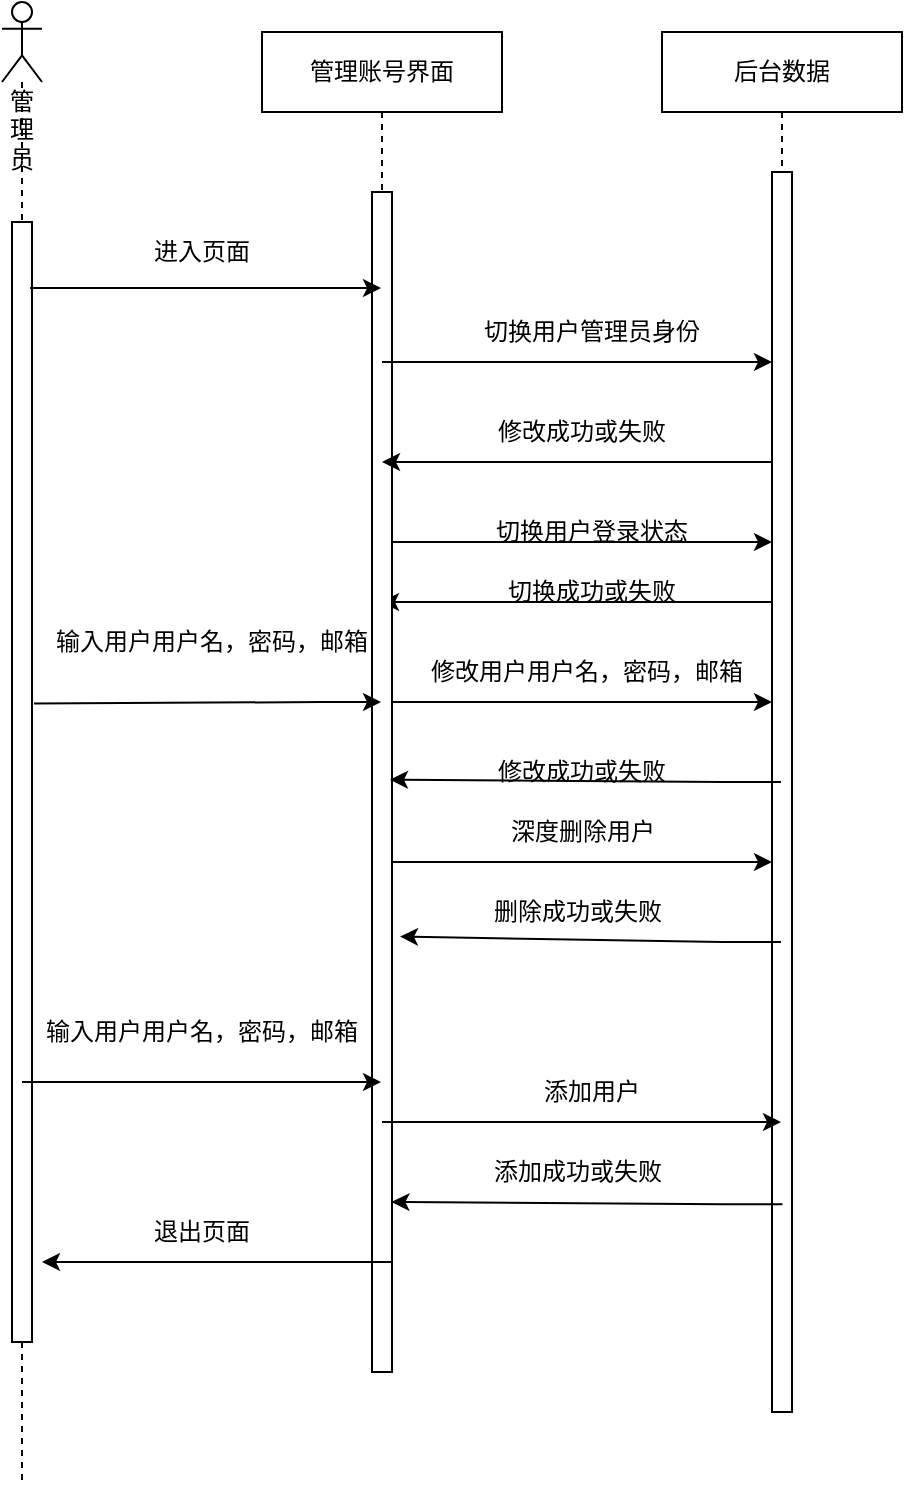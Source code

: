 <mxfile version="16.5.1" type="device"><diagram name="Page-1" id="13e1069c-82ec-6db2-03f1-153e76fe0fe0"><mxGraphModel dx="1258" dy="770" grid="1" gridSize="10" guides="1" tooltips="1" connect="1" arrows="1" fold="1" page="1" pageScale="1" pageWidth="1100" pageHeight="850" background="none" math="0" shadow="0"><root><mxCell id="0"/><mxCell id="1" parent="0"/><mxCell id="hWzBSRss5FS-x5V8_wRJ-20" value="管理员" style="shape=umlLifeline;participant=umlActor;perimeter=lifelinePerimeter;whiteSpace=wrap;html=1;container=1;collapsible=0;recursiveResize=0;verticalAlign=top;spacingTop=36;outlineConnect=0;" parent="1" vertex="1"><mxGeometry x="200" y="90" width="20" height="740" as="geometry"/></mxCell><mxCell id="hWzBSRss5FS-x5V8_wRJ-23" value="" style="html=1;points=[];perimeter=orthogonalPerimeter;" parent="hWzBSRss5FS-x5V8_wRJ-20" vertex="1"><mxGeometry x="5" y="110" width="10" height="560" as="geometry"/></mxCell><mxCell id="hWzBSRss5FS-x5V8_wRJ-22" value="后台数据" style="shape=umlLifeline;perimeter=lifelinePerimeter;whiteSpace=wrap;html=1;container=1;collapsible=0;recursiveResize=0;outlineConnect=0;" parent="1" vertex="1"><mxGeometry x="530" y="105" width="120" height="690" as="geometry"/></mxCell><mxCell id="hWzBSRss5FS-x5V8_wRJ-47" value="" style="html=1;points=[];perimeter=orthogonalPerimeter;" parent="hWzBSRss5FS-x5V8_wRJ-22" vertex="1"><mxGeometry x="55" y="70" width="10" height="620" as="geometry"/></mxCell><mxCell id="IEd3mME_uJgtx5iM_Hwl-4" value="" style="endArrow=classic;html=1;rounded=0;" edge="1" parent="hWzBSRss5FS-x5V8_wRJ-22"><mxGeometry width="50" height="50" relative="1" as="geometry"><mxPoint x="-140.5" y="255" as="sourcePoint"/><mxPoint x="55" y="255" as="targetPoint"/><Array as="points"><mxPoint x="-50" y="255"/></Array></mxGeometry></mxCell><mxCell id="IEd3mME_uJgtx5iM_Hwl-6" value="" style="endArrow=classic;html=1;rounded=0;" edge="1" parent="hWzBSRss5FS-x5V8_wRJ-22"><mxGeometry width="50" height="50" relative="1" as="geometry"><mxPoint x="-140.5" y="335" as="sourcePoint"/><mxPoint x="55" y="335" as="targetPoint"/><Array as="points"><mxPoint x="-50" y="335"/></Array></mxGeometry></mxCell><mxCell id="IEd3mME_uJgtx5iM_Hwl-7" value="" style="endArrow=classic;html=1;rounded=0;" edge="1" parent="hWzBSRss5FS-x5V8_wRJ-22"><mxGeometry width="50" height="50" relative="1" as="geometry"><mxPoint x="-140.5" y="415" as="sourcePoint"/><mxPoint x="55" y="415" as="targetPoint"/><Array as="points"><mxPoint x="-50" y="415"/></Array></mxGeometry></mxCell><mxCell id="IEd3mME_uJgtx5iM_Hwl-12" value="" style="endArrow=classic;html=1;rounded=0;exitX=0;exitY=0.265;exitDx=0;exitDy=0;exitPerimeter=0;" edge="1" parent="hWzBSRss5FS-x5V8_wRJ-22"><mxGeometry width="50" height="50" relative="1" as="geometry"><mxPoint x="55" y="285.0" as="sourcePoint"/><mxPoint x="-140.5" y="285.0" as="targetPoint"/></mxGeometry></mxCell><mxCell id="IEd3mME_uJgtx5iM_Hwl-14" value="修改用户用户名，密码，邮箱&lt;br&gt;" style="text;html=1;strokeColor=none;fillColor=none;align=center;verticalAlign=middle;whiteSpace=wrap;rounded=0;" vertex="1" parent="hWzBSRss5FS-x5V8_wRJ-22"><mxGeometry x="-130" y="305" width="185" height="30" as="geometry"/></mxCell><mxCell id="IEd3mME_uJgtx5iM_Hwl-32" value="" style="endArrow=classic;html=1;rounded=0;entryX=0.9;entryY=0.498;entryDx=0;entryDy=0;entryPerimeter=0;" edge="1" parent="hWzBSRss5FS-x5V8_wRJ-22"><mxGeometry width="50" height="50" relative="1" as="geometry"><mxPoint x="60.25" y="586.18" as="sourcePoint"/><mxPoint x="-135.25" y="585" as="targetPoint"/><Array as="points"><mxPoint x="30.75" y="586.18"/></Array></mxGeometry></mxCell><mxCell id="1luOnL5N9xL9AZmoMosw-2" value="管理账号界面" style="shape=umlLifeline;perimeter=lifelinePerimeter;whiteSpace=wrap;html=1;container=1;collapsible=0;recursiveResize=0;outlineConnect=0;" parent="1" vertex="1"><mxGeometry x="330" y="105" width="120" height="670" as="geometry"/></mxCell><mxCell id="1luOnL5N9xL9AZmoMosw-3" value="" style="html=1;points=[];perimeter=orthogonalPerimeter;" parent="1luOnL5N9xL9AZmoMosw-2" vertex="1"><mxGeometry x="55" y="80" width="10" height="590" as="geometry"/></mxCell><mxCell id="IEd3mME_uJgtx5iM_Hwl-20" value="输入用户用户名，密码，邮箱" style="text;html=1;strokeColor=none;fillColor=none;align=center;verticalAlign=middle;whiteSpace=wrap;rounded=0;" vertex="1" parent="1luOnL5N9xL9AZmoMosw-2"><mxGeometry x="-105" y="290" width="160" height="30" as="geometry"/></mxCell><mxCell id="IEd3mME_uJgtx5iM_Hwl-1" value="" style="endArrow=classic;html=1;rounded=0;exitX=0.9;exitY=0.059;exitDx=0;exitDy=0;exitPerimeter=0;" edge="1" parent="1" source="hWzBSRss5FS-x5V8_wRJ-23" target="1luOnL5N9xL9AZmoMosw-2"><mxGeometry width="50" height="50" relative="1" as="geometry"><mxPoint x="580" y="550" as="sourcePoint"/><mxPoint x="630" y="500" as="targetPoint"/></mxGeometry></mxCell><mxCell id="IEd3mME_uJgtx5iM_Hwl-2" value="进入页面" style="text;html=1;strokeColor=none;fillColor=none;align=center;verticalAlign=middle;whiteSpace=wrap;rounded=0;" vertex="1" parent="1"><mxGeometry x="270" y="200" width="60" height="30" as="geometry"/></mxCell><mxCell id="IEd3mME_uJgtx5iM_Hwl-3" value="" style="endArrow=classic;html=1;rounded=0;" edge="1" parent="1" source="1luOnL5N9xL9AZmoMosw-2" target="hWzBSRss5FS-x5V8_wRJ-47"><mxGeometry width="50" height="50" relative="1" as="geometry"><mxPoint x="450" y="310" as="sourcePoint"/><mxPoint x="500" y="260" as="targetPoint"/><Array as="points"><mxPoint x="480" y="270"/></Array></mxGeometry></mxCell><mxCell id="IEd3mME_uJgtx5iM_Hwl-8" value="切换用户管理员身份" style="text;html=1;strokeColor=none;fillColor=none;align=center;verticalAlign=middle;whiteSpace=wrap;rounded=0;" vertex="1" parent="1"><mxGeometry x="440" y="240" width="110" height="30" as="geometry"/></mxCell><mxCell id="IEd3mME_uJgtx5iM_Hwl-9" value="" style="endArrow=classic;html=1;rounded=0;" edge="1" parent="1" source="hWzBSRss5FS-x5V8_wRJ-47" target="1luOnL5N9xL9AZmoMosw-2"><mxGeometry width="50" height="50" relative="1" as="geometry"><mxPoint x="580" y="430" as="sourcePoint"/><mxPoint x="630" y="380" as="targetPoint"/><Array as="points"><mxPoint x="560" y="320"/></Array></mxGeometry></mxCell><mxCell id="IEd3mME_uJgtx5iM_Hwl-10" value="修改成功或失败" style="text;html=1;strokeColor=none;fillColor=none;align=center;verticalAlign=middle;whiteSpace=wrap;rounded=0;" vertex="1" parent="1"><mxGeometry x="445" y="290" width="90" height="30" as="geometry"/></mxCell><mxCell id="IEd3mME_uJgtx5iM_Hwl-11" value="切换用户登录状态" style="text;html=1;strokeColor=none;fillColor=none;align=center;verticalAlign=middle;whiteSpace=wrap;rounded=0;" vertex="1" parent="1"><mxGeometry x="440" y="340" width="110" height="30" as="geometry"/></mxCell><mxCell id="IEd3mME_uJgtx5iM_Hwl-13" value="切换成功或失败" style="text;html=1;strokeColor=none;fillColor=none;align=center;verticalAlign=middle;whiteSpace=wrap;rounded=0;" vertex="1" parent="1"><mxGeometry x="450" y="370" width="90" height="30" as="geometry"/></mxCell><mxCell id="IEd3mME_uJgtx5iM_Hwl-15" value="" style="endArrow=classic;html=1;rounded=0;entryX=0.9;entryY=0.498;entryDx=0;entryDy=0;entryPerimeter=0;" edge="1" parent="1" source="hWzBSRss5FS-x5V8_wRJ-22" target="1luOnL5N9xL9AZmoMosw-3"><mxGeometry width="50" height="50" relative="1" as="geometry"><mxPoint x="430" y="550" as="sourcePoint"/><mxPoint x="480" y="500" as="targetPoint"/><Array as="points"><mxPoint x="560" y="480"/></Array></mxGeometry></mxCell><mxCell id="IEd3mME_uJgtx5iM_Hwl-17" value="修改成功或失败" style="text;html=1;strokeColor=none;fillColor=none;align=center;verticalAlign=middle;whiteSpace=wrap;rounded=0;" vertex="1" parent="1"><mxGeometry x="445" y="460" width="90" height="30" as="geometry"/></mxCell><mxCell id="IEd3mME_uJgtx5iM_Hwl-18" value="深度删除用户" style="text;html=1;strokeColor=none;fillColor=none;align=center;verticalAlign=middle;whiteSpace=wrap;rounded=0;" vertex="1" parent="1"><mxGeometry x="447.5" y="490" width="85" height="30" as="geometry"/></mxCell><mxCell id="IEd3mME_uJgtx5iM_Hwl-19" value="" style="endArrow=classic;html=1;rounded=0;exitX=1.1;exitY=0.43;exitDx=0;exitDy=0;exitPerimeter=0;" edge="1" parent="1" source="hWzBSRss5FS-x5V8_wRJ-23" target="1luOnL5N9xL9AZmoMosw-2"><mxGeometry width="50" height="50" relative="1" as="geometry"><mxPoint x="210" y="470" as="sourcePoint"/><mxPoint x="140" y="420" as="targetPoint"/><Array as="points"><mxPoint x="360" y="440"/></Array></mxGeometry></mxCell><mxCell id="IEd3mME_uJgtx5iM_Hwl-21" value="" style="endArrow=classic;html=1;rounded=0;entryX=1.4;entryY=0.631;entryDx=0;entryDy=0;entryPerimeter=0;" edge="1" parent="1" source="hWzBSRss5FS-x5V8_wRJ-22" target="1luOnL5N9xL9AZmoMosw-3"><mxGeometry width="50" height="50" relative="1" as="geometry"><mxPoint x="270" y="620" as="sourcePoint"/><mxPoint x="390" y="570" as="targetPoint"/><Array as="points"><mxPoint x="560" y="560"/></Array></mxGeometry></mxCell><mxCell id="IEd3mME_uJgtx5iM_Hwl-22" value="删除成功或失败" style="text;html=1;strokeColor=none;fillColor=none;align=center;verticalAlign=middle;whiteSpace=wrap;rounded=0;" vertex="1" parent="1"><mxGeometry x="442.5" y="530" width="90" height="30" as="geometry"/></mxCell><mxCell id="IEd3mME_uJgtx5iM_Hwl-24" value="退出页面" style="text;html=1;strokeColor=none;fillColor=none;align=center;verticalAlign=middle;whiteSpace=wrap;rounded=0;" vertex="1" parent="1"><mxGeometry x="270" y="690" width="60" height="30" as="geometry"/></mxCell><mxCell id="IEd3mME_uJgtx5iM_Hwl-23" value="" style="endArrow=classic;html=1;rounded=0;" edge="1" parent="1"><mxGeometry width="50" height="50" relative="1" as="geometry"><mxPoint x="395" y="720" as="sourcePoint"/><mxPoint x="220" y="720" as="targetPoint"/><Array as="points"><mxPoint x="265.5" y="720"/></Array></mxGeometry></mxCell><mxCell id="IEd3mME_uJgtx5iM_Hwl-27" value="" style="endArrow=classic;html=1;rounded=0;" edge="1" parent="1" source="hWzBSRss5FS-x5V8_wRJ-20" target="1luOnL5N9xL9AZmoMosw-2"><mxGeometry width="50" height="50" relative="1" as="geometry"><mxPoint x="220" y="590" as="sourcePoint"/><mxPoint x="300" y="540" as="targetPoint"/><Array as="points"><mxPoint x="370" y="630"/></Array></mxGeometry></mxCell><mxCell id="IEd3mME_uJgtx5iM_Hwl-28" value="输入用户用户名，密码，邮箱" style="text;html=1;strokeColor=none;fillColor=none;align=center;verticalAlign=middle;whiteSpace=wrap;rounded=0;" vertex="1" parent="1"><mxGeometry x="220" y="590" width="160" height="30" as="geometry"/></mxCell><mxCell id="IEd3mME_uJgtx5iM_Hwl-29" value="" style="endArrow=classic;html=1;rounded=0;" edge="1" parent="1" source="1luOnL5N9xL9AZmoMosw-2" target="hWzBSRss5FS-x5V8_wRJ-22"><mxGeometry width="50" height="50" relative="1" as="geometry"><mxPoint x="430" y="670" as="sourcePoint"/><mxPoint x="480" y="620" as="targetPoint"/><Array as="points"><mxPoint x="400" y="650"/><mxPoint x="510" y="650"/></Array></mxGeometry></mxCell><mxCell id="IEd3mME_uJgtx5iM_Hwl-31" value="添加用户" style="text;html=1;strokeColor=none;fillColor=none;align=center;verticalAlign=middle;whiteSpace=wrap;rounded=0;" vertex="1" parent="1"><mxGeometry x="465" y="620" width="60" height="30" as="geometry"/></mxCell><mxCell id="IEd3mME_uJgtx5iM_Hwl-34" value="添加成功或失败" style="text;html=1;strokeColor=none;fillColor=none;align=center;verticalAlign=middle;whiteSpace=wrap;rounded=0;" vertex="1" parent="1"><mxGeometry x="442.5" y="660" width="90" height="30" as="geometry"/></mxCell></root></mxGraphModel></diagram></mxfile>